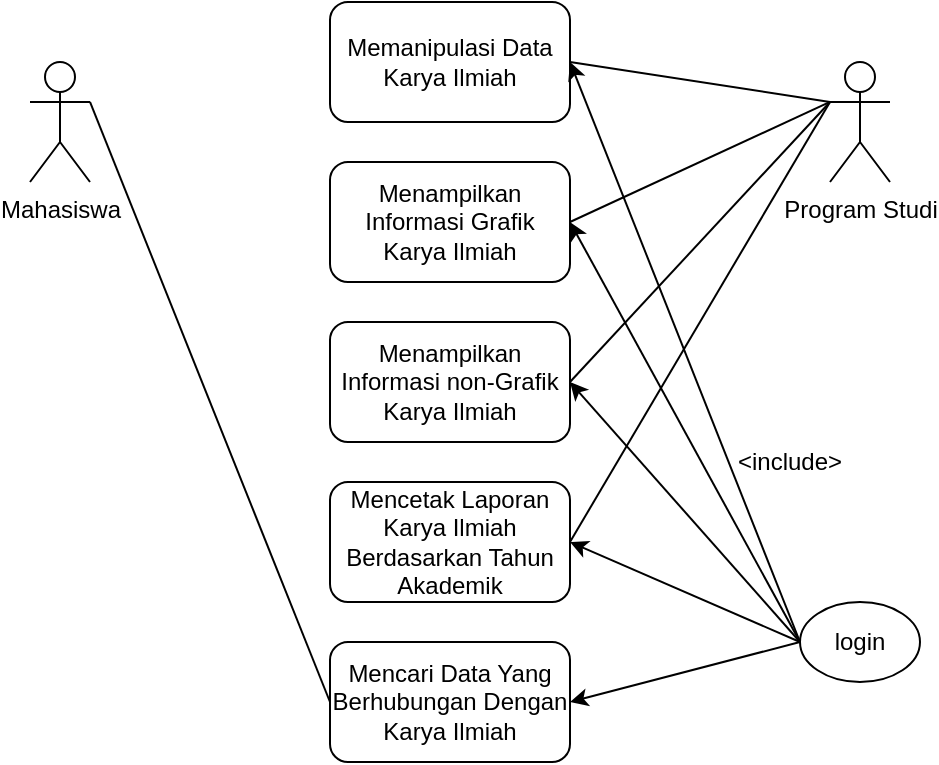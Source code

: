 <mxfile version="12.2.2" type="github" pages="1"><diagram id="TPYB7nbexYkU4OTk-d8w" name="Page-1"><mxGraphModel dx="868" dy="482" grid="1" gridSize="10" guides="1" tooltips="1" connect="1" arrows="1" fold="1" page="1" pageScale="1" pageWidth="850" pageHeight="1100" math="0" shadow="0"><root><mxCell id="0"/><mxCell id="1" parent="0"/><mxCell id="yYh0a3lIF7vnnnzNnzdz-1" value="Mahasiswa" style="shape=umlActor;verticalLabelPosition=bottom;labelBackgroundColor=#ffffff;verticalAlign=top;html=1;outlineConnect=0;" vertex="1" parent="1"><mxGeometry x="160" y="70" width="30" height="60" as="geometry"/></mxCell><mxCell id="yYh0a3lIF7vnnnzNnzdz-5" value="Program Studi" style="shape=umlActor;verticalLabelPosition=bottom;labelBackgroundColor=#ffffff;verticalAlign=top;html=1;outlineConnect=0;" vertex="1" parent="1"><mxGeometry x="560" y="70" width="30" height="60" as="geometry"/></mxCell><mxCell id="yYh0a3lIF7vnnnzNnzdz-6" value="login" style="ellipse;whiteSpace=wrap;html=1;" vertex="1" parent="1"><mxGeometry x="545" y="340" width="60" height="40" as="geometry"/></mxCell><mxCell id="yYh0a3lIF7vnnnzNnzdz-7" value="Memanipulasi Data Karya Ilmiah" style="rounded=1;whiteSpace=wrap;html=1;" vertex="1" parent="1"><mxGeometry x="310" y="40" width="120" height="60" as="geometry"/></mxCell><mxCell id="yYh0a3lIF7vnnnzNnzdz-8" value="Menampilkan Informasi Grafik Karya Ilmiah" style="rounded=1;whiteSpace=wrap;html=1;" vertex="1" parent="1"><mxGeometry x="310" y="120" width="120" height="60" as="geometry"/></mxCell><mxCell id="yYh0a3lIF7vnnnzNnzdz-11" value="Menampilkan Informasi non-Grafik Karya Ilmiah" style="rounded=1;whiteSpace=wrap;html=1;" vertex="1" parent="1"><mxGeometry x="310" y="200" width="120" height="60" as="geometry"/></mxCell><mxCell id="yYh0a3lIF7vnnnzNnzdz-12" value="Mencetak Laporan Karya Ilmiah Berdasarkan Tahun Akademik" style="rounded=1;whiteSpace=wrap;html=1;" vertex="1" parent="1"><mxGeometry x="310" y="280" width="120" height="60" as="geometry"/></mxCell><mxCell id="yYh0a3lIF7vnnnzNnzdz-13" value="Mencari Data Yang Berhubungan Dengan Karya Ilmiah" style="rounded=1;whiteSpace=wrap;html=1;" vertex="1" parent="1"><mxGeometry x="310" y="360" width="120" height="60" as="geometry"/></mxCell><mxCell id="yYh0a3lIF7vnnnzNnzdz-16" value="" style="endArrow=classic;html=1;exitX=0;exitY=0.5;exitDx=0;exitDy=0;entryX=1;entryY=0.5;entryDx=0;entryDy=0;" edge="1" parent="1" source="yYh0a3lIF7vnnnzNnzdz-6" target="yYh0a3lIF7vnnnzNnzdz-7"><mxGeometry width="50" height="50" relative="1" as="geometry"><mxPoint x="630" y="340" as="sourcePoint"/><mxPoint x="680" y="290" as="targetPoint"/></mxGeometry></mxCell><mxCell id="yYh0a3lIF7vnnnzNnzdz-17" value="" style="endArrow=classic;html=1;exitX=0;exitY=0.5;exitDx=0;exitDy=0;entryX=1;entryY=0.5;entryDx=0;entryDy=0;" edge="1" parent="1" source="yYh0a3lIF7vnnnzNnzdz-6" target="yYh0a3lIF7vnnnzNnzdz-8"><mxGeometry width="50" height="50" relative="1" as="geometry"><mxPoint x="620" y="390" as="sourcePoint"/><mxPoint x="670" y="340" as="targetPoint"/></mxGeometry></mxCell><mxCell id="yYh0a3lIF7vnnnzNnzdz-18" value="" style="endArrow=classic;html=1;exitX=0;exitY=0.5;exitDx=0;exitDy=0;entryX=1;entryY=0.5;entryDx=0;entryDy=0;" edge="1" parent="1" source="yYh0a3lIF7vnnnzNnzdz-6" target="yYh0a3lIF7vnnnzNnzdz-11"><mxGeometry width="50" height="50" relative="1" as="geometry"><mxPoint x="560" y="390" as="sourcePoint"/><mxPoint x="610" y="340" as="targetPoint"/></mxGeometry></mxCell><mxCell id="yYh0a3lIF7vnnnzNnzdz-19" value="" style="endArrow=classic;html=1;exitX=0;exitY=0.5;exitDx=0;exitDy=0;entryX=1;entryY=0.5;entryDx=0;entryDy=0;" edge="1" parent="1" source="yYh0a3lIF7vnnnzNnzdz-6" target="yYh0a3lIF7vnnnzNnzdz-12"><mxGeometry width="50" height="50" relative="1" as="geometry"><mxPoint x="560" y="440" as="sourcePoint"/><mxPoint x="610" y="390" as="targetPoint"/></mxGeometry></mxCell><mxCell id="yYh0a3lIF7vnnnzNnzdz-20" value="" style="endArrow=classic;html=1;exitX=0;exitY=0.5;exitDx=0;exitDy=0;entryX=1;entryY=0.5;entryDx=0;entryDy=0;" edge="1" parent="1" source="yYh0a3lIF7vnnnzNnzdz-6" target="yYh0a3lIF7vnnnzNnzdz-13"><mxGeometry width="50" height="50" relative="1" as="geometry"><mxPoint x="490" y="440" as="sourcePoint"/><mxPoint x="540" y="390" as="targetPoint"/></mxGeometry></mxCell><mxCell id="yYh0a3lIF7vnnnzNnzdz-21" value="" style="endArrow=none;html=1;entryX=1;entryY=0.333;entryDx=0;entryDy=0;entryPerimeter=0;exitX=0;exitY=0.5;exitDx=0;exitDy=0;" edge="1" parent="1" source="yYh0a3lIF7vnnnzNnzdz-13" target="yYh0a3lIF7vnnnzNnzdz-1"><mxGeometry width="50" height="50" relative="1" as="geometry"><mxPoint x="40" y="330" as="sourcePoint"/><mxPoint x="90" y="280" as="targetPoint"/></mxGeometry></mxCell><mxCell id="yYh0a3lIF7vnnnzNnzdz-22" value="" style="endArrow=none;html=1;entryX=0;entryY=0.333;entryDx=0;entryDy=0;entryPerimeter=0;exitX=1;exitY=0.5;exitDx=0;exitDy=0;" edge="1" parent="1" source="yYh0a3lIF7vnnnzNnzdz-7" target="yYh0a3lIF7vnnnzNnzdz-5"><mxGeometry width="50" height="50" relative="1" as="geometry"><mxPoint x="600" y="180" as="sourcePoint"/><mxPoint x="650" y="130" as="targetPoint"/></mxGeometry></mxCell><mxCell id="yYh0a3lIF7vnnnzNnzdz-23" value="" style="endArrow=none;html=1;entryX=0;entryY=0.333;entryDx=0;entryDy=0;entryPerimeter=0;exitX=1;exitY=0.5;exitDx=0;exitDy=0;" edge="1" parent="1" source="yYh0a3lIF7vnnnzNnzdz-8" target="yYh0a3lIF7vnnnzNnzdz-5"><mxGeometry width="50" height="50" relative="1" as="geometry"><mxPoint x="600" y="190" as="sourcePoint"/><mxPoint x="650" y="140" as="targetPoint"/></mxGeometry></mxCell><mxCell id="yYh0a3lIF7vnnnzNnzdz-24" value="" style="endArrow=none;html=1;entryX=0;entryY=0.333;entryDx=0;entryDy=0;entryPerimeter=0;exitX=1;exitY=0.5;exitDx=0;exitDy=0;" edge="1" parent="1" source="yYh0a3lIF7vnnnzNnzdz-11" target="yYh0a3lIF7vnnnzNnzdz-5"><mxGeometry width="50" height="50" relative="1" as="geometry"><mxPoint x="610" y="200" as="sourcePoint"/><mxPoint x="660" y="150" as="targetPoint"/></mxGeometry></mxCell><mxCell id="yYh0a3lIF7vnnnzNnzdz-25" value="" style="endArrow=none;html=1;entryX=0;entryY=0.333;entryDx=0;entryDy=0;entryPerimeter=0;exitX=1;exitY=0.5;exitDx=0;exitDy=0;" edge="1" parent="1" source="yYh0a3lIF7vnnnzNnzdz-12" target="yYh0a3lIF7vnnnzNnzdz-5"><mxGeometry width="50" height="50" relative="1" as="geometry"><mxPoint x="610" y="240" as="sourcePoint"/><mxPoint x="660" y="190" as="targetPoint"/></mxGeometry></mxCell><mxCell id="yYh0a3lIF7vnnnzNnzdz-26" value="&amp;lt;include&amp;gt;" style="text;html=1;strokeColor=none;fillColor=none;align=center;verticalAlign=middle;whiteSpace=wrap;rounded=0;" vertex="1" parent="1"><mxGeometry x="520" y="260" width="40" height="20" as="geometry"/></mxCell></root></mxGraphModel></diagram></mxfile>